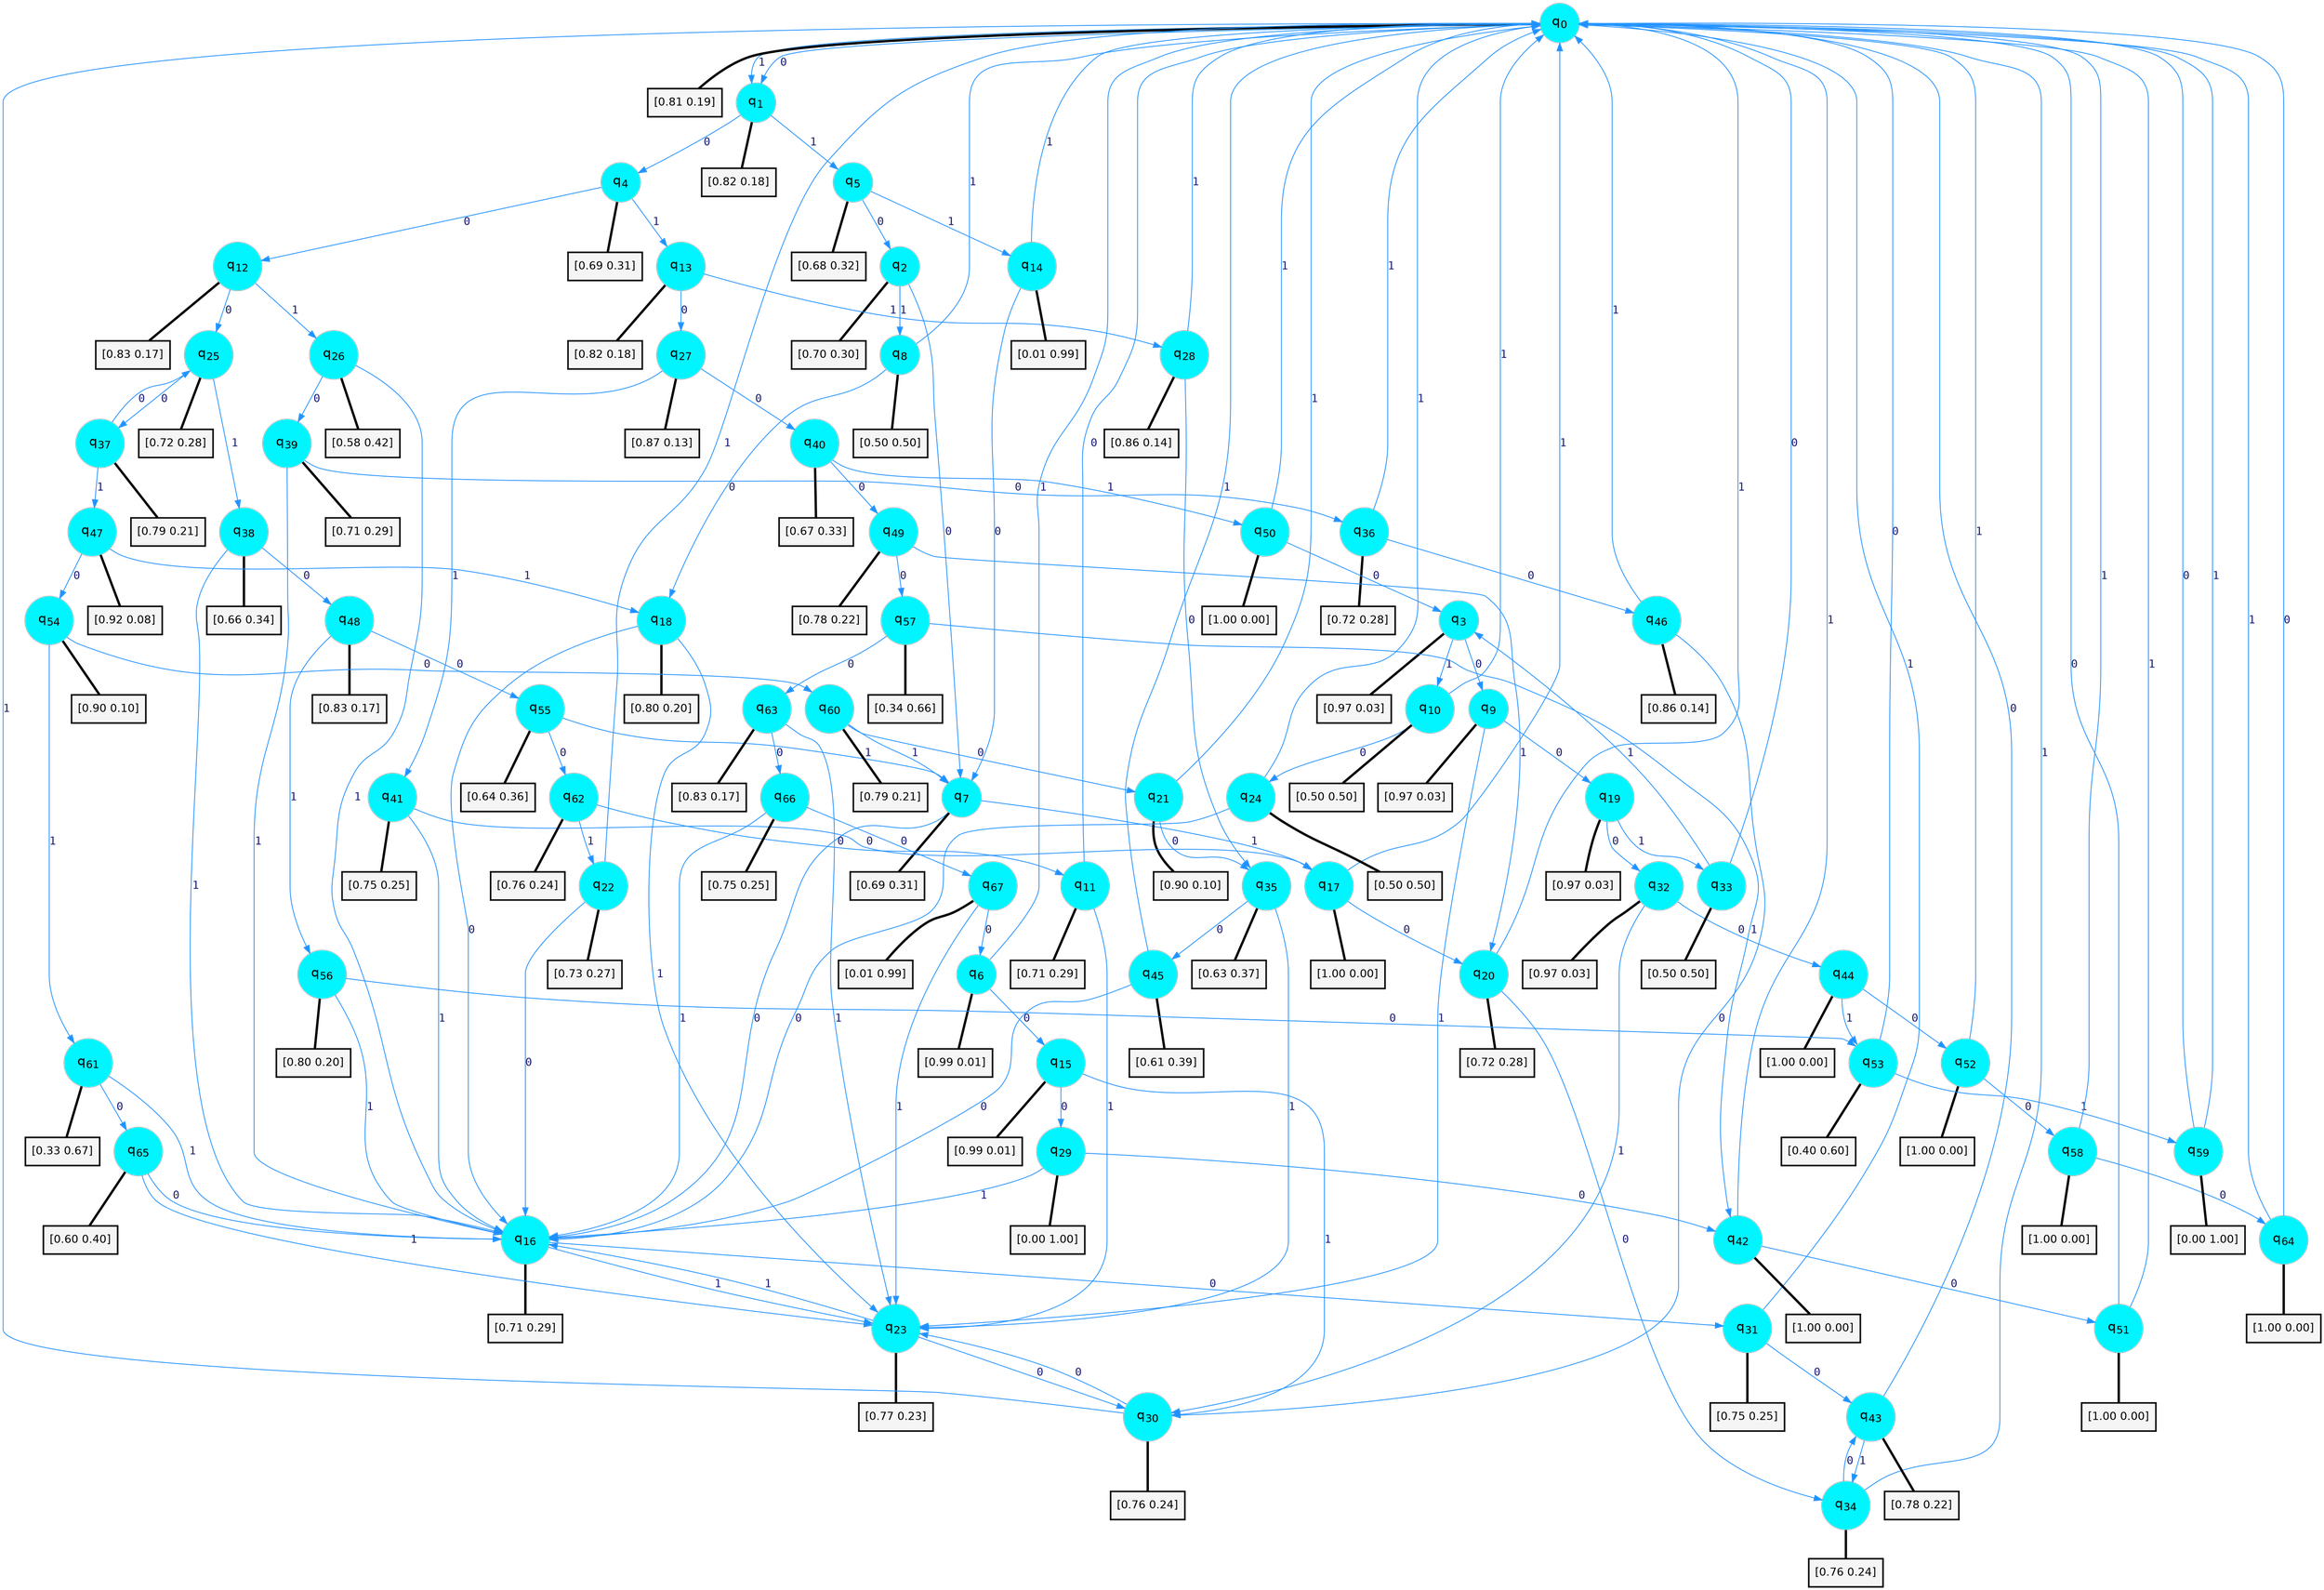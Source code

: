 digraph G {
graph [
bgcolor=transparent, dpi=300, rankdir=TD, size="40,25"];
node [
color=gray, fillcolor=turquoise1, fontcolor=black, fontname=Helvetica, fontsize=16, fontweight=bold, shape=circle, style=filled];
edge [
arrowsize=1, color=dodgerblue1, fontcolor=midnightblue, fontname=courier, fontweight=bold, penwidth=1, style=solid, weight=20];
0[label=<q<SUB>0</SUB>>];
1[label=<q<SUB>1</SUB>>];
2[label=<q<SUB>2</SUB>>];
3[label=<q<SUB>3</SUB>>];
4[label=<q<SUB>4</SUB>>];
5[label=<q<SUB>5</SUB>>];
6[label=<q<SUB>6</SUB>>];
7[label=<q<SUB>7</SUB>>];
8[label=<q<SUB>8</SUB>>];
9[label=<q<SUB>9</SUB>>];
10[label=<q<SUB>10</SUB>>];
11[label=<q<SUB>11</SUB>>];
12[label=<q<SUB>12</SUB>>];
13[label=<q<SUB>13</SUB>>];
14[label=<q<SUB>14</SUB>>];
15[label=<q<SUB>15</SUB>>];
16[label=<q<SUB>16</SUB>>];
17[label=<q<SUB>17</SUB>>];
18[label=<q<SUB>18</SUB>>];
19[label=<q<SUB>19</SUB>>];
20[label=<q<SUB>20</SUB>>];
21[label=<q<SUB>21</SUB>>];
22[label=<q<SUB>22</SUB>>];
23[label=<q<SUB>23</SUB>>];
24[label=<q<SUB>24</SUB>>];
25[label=<q<SUB>25</SUB>>];
26[label=<q<SUB>26</SUB>>];
27[label=<q<SUB>27</SUB>>];
28[label=<q<SUB>28</SUB>>];
29[label=<q<SUB>29</SUB>>];
30[label=<q<SUB>30</SUB>>];
31[label=<q<SUB>31</SUB>>];
32[label=<q<SUB>32</SUB>>];
33[label=<q<SUB>33</SUB>>];
34[label=<q<SUB>34</SUB>>];
35[label=<q<SUB>35</SUB>>];
36[label=<q<SUB>36</SUB>>];
37[label=<q<SUB>37</SUB>>];
38[label=<q<SUB>38</SUB>>];
39[label=<q<SUB>39</SUB>>];
40[label=<q<SUB>40</SUB>>];
41[label=<q<SUB>41</SUB>>];
42[label=<q<SUB>42</SUB>>];
43[label=<q<SUB>43</SUB>>];
44[label=<q<SUB>44</SUB>>];
45[label=<q<SUB>45</SUB>>];
46[label=<q<SUB>46</SUB>>];
47[label=<q<SUB>47</SUB>>];
48[label=<q<SUB>48</SUB>>];
49[label=<q<SUB>49</SUB>>];
50[label=<q<SUB>50</SUB>>];
51[label=<q<SUB>51</SUB>>];
52[label=<q<SUB>52</SUB>>];
53[label=<q<SUB>53</SUB>>];
54[label=<q<SUB>54</SUB>>];
55[label=<q<SUB>55</SUB>>];
56[label=<q<SUB>56</SUB>>];
57[label=<q<SUB>57</SUB>>];
58[label=<q<SUB>58</SUB>>];
59[label=<q<SUB>59</SUB>>];
60[label=<q<SUB>60</SUB>>];
61[label=<q<SUB>61</SUB>>];
62[label=<q<SUB>62</SUB>>];
63[label=<q<SUB>63</SUB>>];
64[label=<q<SUB>64</SUB>>];
65[label=<q<SUB>65</SUB>>];
66[label=<q<SUB>66</SUB>>];
67[label=<q<SUB>67</SUB>>];
68[label="[0.81 0.19]", shape=box,fontcolor=black, fontname=Helvetica, fontsize=14, penwidth=2, fillcolor=whitesmoke,color=black];
69[label="[0.82 0.18]", shape=box,fontcolor=black, fontname=Helvetica, fontsize=14, penwidth=2, fillcolor=whitesmoke,color=black];
70[label="[0.70 0.30]", shape=box,fontcolor=black, fontname=Helvetica, fontsize=14, penwidth=2, fillcolor=whitesmoke,color=black];
71[label="[0.97 0.03]", shape=box,fontcolor=black, fontname=Helvetica, fontsize=14, penwidth=2, fillcolor=whitesmoke,color=black];
72[label="[0.69 0.31]", shape=box,fontcolor=black, fontname=Helvetica, fontsize=14, penwidth=2, fillcolor=whitesmoke,color=black];
73[label="[0.68 0.32]", shape=box,fontcolor=black, fontname=Helvetica, fontsize=14, penwidth=2, fillcolor=whitesmoke,color=black];
74[label="[0.99 0.01]", shape=box,fontcolor=black, fontname=Helvetica, fontsize=14, penwidth=2, fillcolor=whitesmoke,color=black];
75[label="[0.69 0.31]", shape=box,fontcolor=black, fontname=Helvetica, fontsize=14, penwidth=2, fillcolor=whitesmoke,color=black];
76[label="[0.50 0.50]", shape=box,fontcolor=black, fontname=Helvetica, fontsize=14, penwidth=2, fillcolor=whitesmoke,color=black];
77[label="[0.97 0.03]", shape=box,fontcolor=black, fontname=Helvetica, fontsize=14, penwidth=2, fillcolor=whitesmoke,color=black];
78[label="[0.50 0.50]", shape=box,fontcolor=black, fontname=Helvetica, fontsize=14, penwidth=2, fillcolor=whitesmoke,color=black];
79[label="[0.71 0.29]", shape=box,fontcolor=black, fontname=Helvetica, fontsize=14, penwidth=2, fillcolor=whitesmoke,color=black];
80[label="[0.83 0.17]", shape=box,fontcolor=black, fontname=Helvetica, fontsize=14, penwidth=2, fillcolor=whitesmoke,color=black];
81[label="[0.82 0.18]", shape=box,fontcolor=black, fontname=Helvetica, fontsize=14, penwidth=2, fillcolor=whitesmoke,color=black];
82[label="[0.01 0.99]", shape=box,fontcolor=black, fontname=Helvetica, fontsize=14, penwidth=2, fillcolor=whitesmoke,color=black];
83[label="[0.99 0.01]", shape=box,fontcolor=black, fontname=Helvetica, fontsize=14, penwidth=2, fillcolor=whitesmoke,color=black];
84[label="[0.71 0.29]", shape=box,fontcolor=black, fontname=Helvetica, fontsize=14, penwidth=2, fillcolor=whitesmoke,color=black];
85[label="[1.00 0.00]", shape=box,fontcolor=black, fontname=Helvetica, fontsize=14, penwidth=2, fillcolor=whitesmoke,color=black];
86[label="[0.80 0.20]", shape=box,fontcolor=black, fontname=Helvetica, fontsize=14, penwidth=2, fillcolor=whitesmoke,color=black];
87[label="[0.97 0.03]", shape=box,fontcolor=black, fontname=Helvetica, fontsize=14, penwidth=2, fillcolor=whitesmoke,color=black];
88[label="[0.72 0.28]", shape=box,fontcolor=black, fontname=Helvetica, fontsize=14, penwidth=2, fillcolor=whitesmoke,color=black];
89[label="[0.90 0.10]", shape=box,fontcolor=black, fontname=Helvetica, fontsize=14, penwidth=2, fillcolor=whitesmoke,color=black];
90[label="[0.73 0.27]", shape=box,fontcolor=black, fontname=Helvetica, fontsize=14, penwidth=2, fillcolor=whitesmoke,color=black];
91[label="[0.77 0.23]", shape=box,fontcolor=black, fontname=Helvetica, fontsize=14, penwidth=2, fillcolor=whitesmoke,color=black];
92[label="[0.50 0.50]", shape=box,fontcolor=black, fontname=Helvetica, fontsize=14, penwidth=2, fillcolor=whitesmoke,color=black];
93[label="[0.72 0.28]", shape=box,fontcolor=black, fontname=Helvetica, fontsize=14, penwidth=2, fillcolor=whitesmoke,color=black];
94[label="[0.58 0.42]", shape=box,fontcolor=black, fontname=Helvetica, fontsize=14, penwidth=2, fillcolor=whitesmoke,color=black];
95[label="[0.87 0.13]", shape=box,fontcolor=black, fontname=Helvetica, fontsize=14, penwidth=2, fillcolor=whitesmoke,color=black];
96[label="[0.86 0.14]", shape=box,fontcolor=black, fontname=Helvetica, fontsize=14, penwidth=2, fillcolor=whitesmoke,color=black];
97[label="[0.00 1.00]", shape=box,fontcolor=black, fontname=Helvetica, fontsize=14, penwidth=2, fillcolor=whitesmoke,color=black];
98[label="[0.76 0.24]", shape=box,fontcolor=black, fontname=Helvetica, fontsize=14, penwidth=2, fillcolor=whitesmoke,color=black];
99[label="[0.75 0.25]", shape=box,fontcolor=black, fontname=Helvetica, fontsize=14, penwidth=2, fillcolor=whitesmoke,color=black];
100[label="[0.97 0.03]", shape=box,fontcolor=black, fontname=Helvetica, fontsize=14, penwidth=2, fillcolor=whitesmoke,color=black];
101[label="[0.50 0.50]", shape=box,fontcolor=black, fontname=Helvetica, fontsize=14, penwidth=2, fillcolor=whitesmoke,color=black];
102[label="[0.76 0.24]", shape=box,fontcolor=black, fontname=Helvetica, fontsize=14, penwidth=2, fillcolor=whitesmoke,color=black];
103[label="[0.63 0.37]", shape=box,fontcolor=black, fontname=Helvetica, fontsize=14, penwidth=2, fillcolor=whitesmoke,color=black];
104[label="[0.72 0.28]", shape=box,fontcolor=black, fontname=Helvetica, fontsize=14, penwidth=2, fillcolor=whitesmoke,color=black];
105[label="[0.79 0.21]", shape=box,fontcolor=black, fontname=Helvetica, fontsize=14, penwidth=2, fillcolor=whitesmoke,color=black];
106[label="[0.66 0.34]", shape=box,fontcolor=black, fontname=Helvetica, fontsize=14, penwidth=2, fillcolor=whitesmoke,color=black];
107[label="[0.71 0.29]", shape=box,fontcolor=black, fontname=Helvetica, fontsize=14, penwidth=2, fillcolor=whitesmoke,color=black];
108[label="[0.67 0.33]", shape=box,fontcolor=black, fontname=Helvetica, fontsize=14, penwidth=2, fillcolor=whitesmoke,color=black];
109[label="[0.75 0.25]", shape=box,fontcolor=black, fontname=Helvetica, fontsize=14, penwidth=2, fillcolor=whitesmoke,color=black];
110[label="[1.00 0.00]", shape=box,fontcolor=black, fontname=Helvetica, fontsize=14, penwidth=2, fillcolor=whitesmoke,color=black];
111[label="[0.78 0.22]", shape=box,fontcolor=black, fontname=Helvetica, fontsize=14, penwidth=2, fillcolor=whitesmoke,color=black];
112[label="[1.00 0.00]", shape=box,fontcolor=black, fontname=Helvetica, fontsize=14, penwidth=2, fillcolor=whitesmoke,color=black];
113[label="[0.61 0.39]", shape=box,fontcolor=black, fontname=Helvetica, fontsize=14, penwidth=2, fillcolor=whitesmoke,color=black];
114[label="[0.86 0.14]", shape=box,fontcolor=black, fontname=Helvetica, fontsize=14, penwidth=2, fillcolor=whitesmoke,color=black];
115[label="[0.92 0.08]", shape=box,fontcolor=black, fontname=Helvetica, fontsize=14, penwidth=2, fillcolor=whitesmoke,color=black];
116[label="[0.83 0.17]", shape=box,fontcolor=black, fontname=Helvetica, fontsize=14, penwidth=2, fillcolor=whitesmoke,color=black];
117[label="[0.78 0.22]", shape=box,fontcolor=black, fontname=Helvetica, fontsize=14, penwidth=2, fillcolor=whitesmoke,color=black];
118[label="[1.00 0.00]", shape=box,fontcolor=black, fontname=Helvetica, fontsize=14, penwidth=2, fillcolor=whitesmoke,color=black];
119[label="[1.00 0.00]", shape=box,fontcolor=black, fontname=Helvetica, fontsize=14, penwidth=2, fillcolor=whitesmoke,color=black];
120[label="[1.00 0.00]", shape=box,fontcolor=black, fontname=Helvetica, fontsize=14, penwidth=2, fillcolor=whitesmoke,color=black];
121[label="[0.40 0.60]", shape=box,fontcolor=black, fontname=Helvetica, fontsize=14, penwidth=2, fillcolor=whitesmoke,color=black];
122[label="[0.90 0.10]", shape=box,fontcolor=black, fontname=Helvetica, fontsize=14, penwidth=2, fillcolor=whitesmoke,color=black];
123[label="[0.64 0.36]", shape=box,fontcolor=black, fontname=Helvetica, fontsize=14, penwidth=2, fillcolor=whitesmoke,color=black];
124[label="[0.80 0.20]", shape=box,fontcolor=black, fontname=Helvetica, fontsize=14, penwidth=2, fillcolor=whitesmoke,color=black];
125[label="[0.34 0.66]", shape=box,fontcolor=black, fontname=Helvetica, fontsize=14, penwidth=2, fillcolor=whitesmoke,color=black];
126[label="[1.00 0.00]", shape=box,fontcolor=black, fontname=Helvetica, fontsize=14, penwidth=2, fillcolor=whitesmoke,color=black];
127[label="[0.00 1.00]", shape=box,fontcolor=black, fontname=Helvetica, fontsize=14, penwidth=2, fillcolor=whitesmoke,color=black];
128[label="[0.79 0.21]", shape=box,fontcolor=black, fontname=Helvetica, fontsize=14, penwidth=2, fillcolor=whitesmoke,color=black];
129[label="[0.33 0.67]", shape=box,fontcolor=black, fontname=Helvetica, fontsize=14, penwidth=2, fillcolor=whitesmoke,color=black];
130[label="[0.76 0.24]", shape=box,fontcolor=black, fontname=Helvetica, fontsize=14, penwidth=2, fillcolor=whitesmoke,color=black];
131[label="[0.83 0.17]", shape=box,fontcolor=black, fontname=Helvetica, fontsize=14, penwidth=2, fillcolor=whitesmoke,color=black];
132[label="[1.00 0.00]", shape=box,fontcolor=black, fontname=Helvetica, fontsize=14, penwidth=2, fillcolor=whitesmoke,color=black];
133[label="[0.60 0.40]", shape=box,fontcolor=black, fontname=Helvetica, fontsize=14, penwidth=2, fillcolor=whitesmoke,color=black];
134[label="[0.75 0.25]", shape=box,fontcolor=black, fontname=Helvetica, fontsize=14, penwidth=2, fillcolor=whitesmoke,color=black];
135[label="[0.01 0.99]", shape=box,fontcolor=black, fontname=Helvetica, fontsize=14, penwidth=2, fillcolor=whitesmoke,color=black];
0->1 [label=0];
0->1 [label=1];
0->68 [arrowhead=none, penwidth=3,color=black];
1->4 [label=0];
1->5 [label=1];
1->69 [arrowhead=none, penwidth=3,color=black];
2->7 [label=0];
2->8 [label=1];
2->70 [arrowhead=none, penwidth=3,color=black];
3->9 [label=0];
3->10 [label=1];
3->71 [arrowhead=none, penwidth=3,color=black];
4->12 [label=0];
4->13 [label=1];
4->72 [arrowhead=none, penwidth=3,color=black];
5->2 [label=0];
5->14 [label=1];
5->73 [arrowhead=none, penwidth=3,color=black];
6->15 [label=0];
6->0 [label=1];
6->74 [arrowhead=none, penwidth=3,color=black];
7->16 [label=0];
7->17 [label=1];
7->75 [arrowhead=none, penwidth=3,color=black];
8->18 [label=0];
8->0 [label=1];
8->76 [arrowhead=none, penwidth=3,color=black];
9->19 [label=0];
9->23 [label=1];
9->77 [arrowhead=none, penwidth=3,color=black];
10->24 [label=0];
10->0 [label=1];
10->78 [arrowhead=none, penwidth=3,color=black];
11->0 [label=0];
11->23 [label=1];
11->79 [arrowhead=none, penwidth=3,color=black];
12->25 [label=0];
12->26 [label=1];
12->80 [arrowhead=none, penwidth=3,color=black];
13->27 [label=0];
13->28 [label=1];
13->81 [arrowhead=none, penwidth=3,color=black];
14->7 [label=0];
14->0 [label=1];
14->82 [arrowhead=none, penwidth=3,color=black];
15->29 [label=0];
15->30 [label=1];
15->83 [arrowhead=none, penwidth=3,color=black];
16->31 [label=0];
16->23 [label=1];
16->84 [arrowhead=none, penwidth=3,color=black];
17->20 [label=0];
17->0 [label=1];
17->85 [arrowhead=none, penwidth=3,color=black];
18->16 [label=0];
18->23 [label=1];
18->86 [arrowhead=none, penwidth=3,color=black];
19->32 [label=0];
19->33 [label=1];
19->87 [arrowhead=none, penwidth=3,color=black];
20->34 [label=0];
20->0 [label=1];
20->88 [arrowhead=none, penwidth=3,color=black];
21->35 [label=0];
21->0 [label=1];
21->89 [arrowhead=none, penwidth=3,color=black];
22->16 [label=0];
22->0 [label=1];
22->90 [arrowhead=none, penwidth=3,color=black];
23->30 [label=0];
23->16 [label=1];
23->91 [arrowhead=none, penwidth=3,color=black];
24->16 [label=0];
24->0 [label=1];
24->92 [arrowhead=none, penwidth=3,color=black];
25->37 [label=0];
25->38 [label=1];
25->93 [arrowhead=none, penwidth=3,color=black];
26->39 [label=0];
26->16 [label=1];
26->94 [arrowhead=none, penwidth=3,color=black];
27->40 [label=0];
27->41 [label=1];
27->95 [arrowhead=none, penwidth=3,color=black];
28->35 [label=0];
28->0 [label=1];
28->96 [arrowhead=none, penwidth=3,color=black];
29->42 [label=0];
29->16 [label=1];
29->97 [arrowhead=none, penwidth=3,color=black];
30->23 [label=0];
30->0 [label=1];
30->98 [arrowhead=none, penwidth=3,color=black];
31->43 [label=0];
31->0 [label=1];
31->99 [arrowhead=none, penwidth=3,color=black];
32->44 [label=0];
32->30 [label=1];
32->100 [arrowhead=none, penwidth=3,color=black];
33->0 [label=0];
33->3 [label=1];
33->101 [arrowhead=none, penwidth=3,color=black];
34->43 [label=0];
34->0 [label=1];
34->102 [arrowhead=none, penwidth=3,color=black];
35->45 [label=0];
35->23 [label=1];
35->103 [arrowhead=none, penwidth=3,color=black];
36->46 [label=0];
36->0 [label=1];
36->104 [arrowhead=none, penwidth=3,color=black];
37->25 [label=0];
37->47 [label=1];
37->105 [arrowhead=none, penwidth=3,color=black];
38->48 [label=0];
38->16 [label=1];
38->106 [arrowhead=none, penwidth=3,color=black];
39->36 [label=0];
39->16 [label=1];
39->107 [arrowhead=none, penwidth=3,color=black];
40->49 [label=0];
40->50 [label=1];
40->108 [arrowhead=none, penwidth=3,color=black];
41->17 [label=0];
41->16 [label=1];
41->109 [arrowhead=none, penwidth=3,color=black];
42->51 [label=0];
42->0 [label=1];
42->110 [arrowhead=none, penwidth=3,color=black];
43->0 [label=0];
43->34 [label=1];
43->111 [arrowhead=none, penwidth=3,color=black];
44->52 [label=0];
44->53 [label=1];
44->112 [arrowhead=none, penwidth=3,color=black];
45->16 [label=0];
45->0 [label=1];
45->113 [arrowhead=none, penwidth=3,color=black];
46->30 [label=0];
46->0 [label=1];
46->114 [arrowhead=none, penwidth=3,color=black];
47->54 [label=0];
47->18 [label=1];
47->115 [arrowhead=none, penwidth=3,color=black];
48->55 [label=0];
48->56 [label=1];
48->116 [arrowhead=none, penwidth=3,color=black];
49->57 [label=0];
49->20 [label=1];
49->117 [arrowhead=none, penwidth=3,color=black];
50->3 [label=0];
50->0 [label=1];
50->118 [arrowhead=none, penwidth=3,color=black];
51->0 [label=0];
51->0 [label=1];
51->119 [arrowhead=none, penwidth=3,color=black];
52->58 [label=0];
52->0 [label=1];
52->120 [arrowhead=none, penwidth=3,color=black];
53->0 [label=0];
53->59 [label=1];
53->121 [arrowhead=none, penwidth=3,color=black];
54->60 [label=0];
54->61 [label=1];
54->122 [arrowhead=none, penwidth=3,color=black];
55->62 [label=0];
55->7 [label=1];
55->123 [arrowhead=none, penwidth=3,color=black];
56->53 [label=0];
56->16 [label=1];
56->124 [arrowhead=none, penwidth=3,color=black];
57->63 [label=0];
57->42 [label=1];
57->125 [arrowhead=none, penwidth=3,color=black];
58->64 [label=0];
58->0 [label=1];
58->126 [arrowhead=none, penwidth=3,color=black];
59->0 [label=0];
59->0 [label=1];
59->127 [arrowhead=none, penwidth=3,color=black];
60->21 [label=0];
60->7 [label=1];
60->128 [arrowhead=none, penwidth=3,color=black];
61->65 [label=0];
61->16 [label=1];
61->129 [arrowhead=none, penwidth=3,color=black];
62->11 [label=0];
62->22 [label=1];
62->130 [arrowhead=none, penwidth=3,color=black];
63->66 [label=0];
63->23 [label=1];
63->131 [arrowhead=none, penwidth=3,color=black];
64->0 [label=0];
64->0 [label=1];
64->132 [arrowhead=none, penwidth=3,color=black];
65->16 [label=0];
65->23 [label=1];
65->133 [arrowhead=none, penwidth=3,color=black];
66->67 [label=0];
66->16 [label=1];
66->134 [arrowhead=none, penwidth=3,color=black];
67->6 [label=0];
67->23 [label=1];
67->135 [arrowhead=none, penwidth=3,color=black];
}
